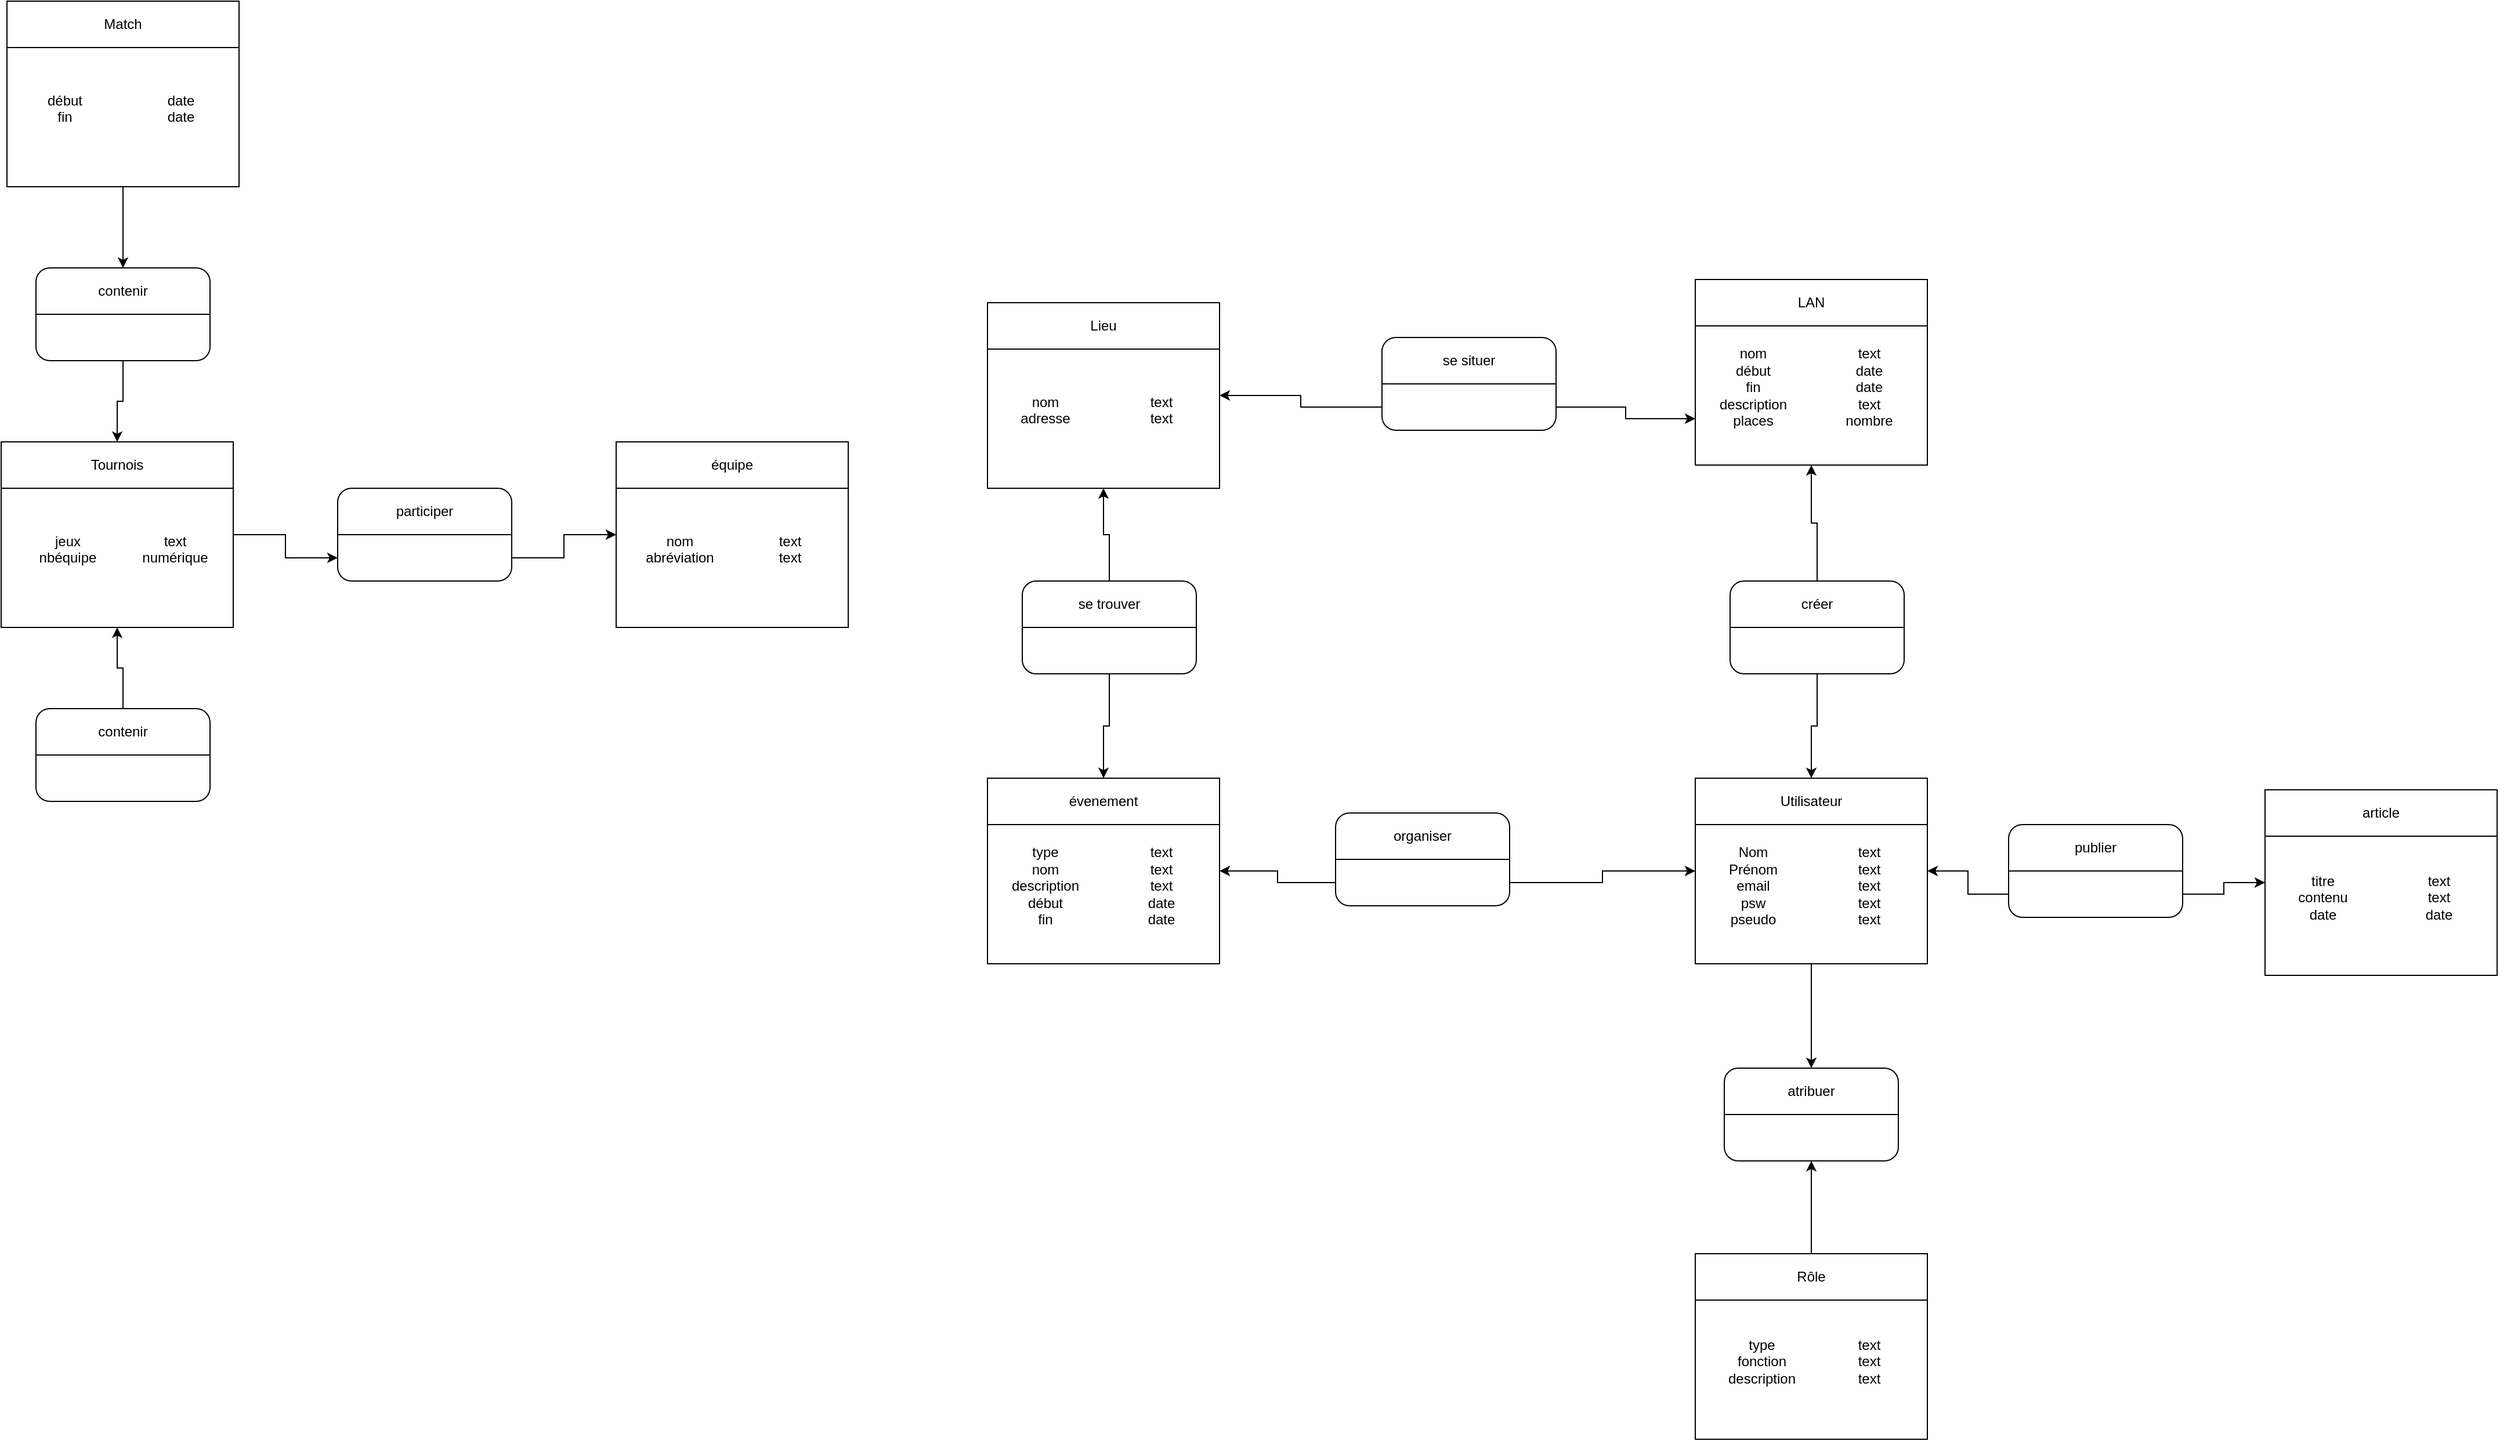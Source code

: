 <mxfile version="13.9.9" type="device"><diagram id="IcBVTlkiVaEtFfMCiGj1" name="Page-1"><mxGraphModel dx="4317" dy="3775" grid="1" gridSize="10" guides="1" tooltips="1" connect="1" arrows="1" fold="1" page="1" pageScale="1" pageWidth="827" pageHeight="1169" math="0" shadow="0"><root><mxCell id="0"/><mxCell id="1" parent="0"/><mxCell id="42uVEhHpWtXSyXZYfUMe-4" value="" style="group" parent="1" vertex="1" connectable="0"><mxGeometry x="550" y="-730" width="200" height="160" as="geometry"/></mxCell><mxCell id="42uVEhHpWtXSyXZYfUMe-1" value="" style="rounded=0;whiteSpace=wrap;html=1;" parent="42uVEhHpWtXSyXZYfUMe-4" vertex="1"><mxGeometry width="200" height="160" as="geometry"/></mxCell><mxCell id="42uVEhHpWtXSyXZYfUMe-2" value="" style="endArrow=none;html=1;exitX=0;exitY=0.25;exitDx=0;exitDy=0;entryX=1;entryY=0.25;entryDx=0;entryDy=0;" parent="42uVEhHpWtXSyXZYfUMe-4" source="42uVEhHpWtXSyXZYfUMe-1" target="42uVEhHpWtXSyXZYfUMe-1" edge="1"><mxGeometry width="50" height="50" relative="1" as="geometry"><mxPoint x="220" y="270" as="sourcePoint"/><mxPoint x="270" y="220" as="targetPoint"/></mxGeometry></mxCell><mxCell id="42uVEhHpWtXSyXZYfUMe-19" value="Utilisateur" style="text;html=1;strokeColor=none;fillColor=none;align=center;verticalAlign=middle;whiteSpace=wrap;rounded=0;" parent="42uVEhHpWtXSyXZYfUMe-4" vertex="1"><mxGeometry width="200" height="40" as="geometry"/></mxCell><mxCell id="LRCgd5qjDZAi4OJxuidk-62" value="Nom&lt;br&gt;Prénom&lt;br&gt;email&lt;br&gt;psw&lt;br&gt;pseudo&lt;br&gt;&lt;br&gt;" style="text;html=1;strokeColor=none;fillColor=none;align=center;verticalAlign=middle;whiteSpace=wrap;rounded=0;" vertex="1" parent="42uVEhHpWtXSyXZYfUMe-4"><mxGeometry y="40" width="100" height="120" as="geometry"/></mxCell><mxCell id="LRCgd5qjDZAi4OJxuidk-63" value="text&lt;br&gt;text&lt;br&gt;text&lt;br&gt;text&lt;br&gt;text&lt;br&gt;&lt;br&gt;" style="text;html=1;strokeColor=none;fillColor=none;align=center;verticalAlign=middle;whiteSpace=wrap;rounded=0;" vertex="1" parent="42uVEhHpWtXSyXZYfUMe-4"><mxGeometry x="100" y="40" width="100" height="120" as="geometry"/></mxCell><mxCell id="42uVEhHpWtXSyXZYfUMe-5" value="" style="group" parent="1" vertex="1" connectable="0"><mxGeometry x="-60" y="-1140" width="200" height="160" as="geometry"/></mxCell><mxCell id="42uVEhHpWtXSyXZYfUMe-6" value="" style="rounded=0;whiteSpace=wrap;html=1;" parent="42uVEhHpWtXSyXZYfUMe-5" vertex="1"><mxGeometry width="200" height="160" as="geometry"/></mxCell><mxCell id="42uVEhHpWtXSyXZYfUMe-7" value="" style="endArrow=none;html=1;exitX=0;exitY=0.25;exitDx=0;exitDy=0;entryX=1;entryY=0.25;entryDx=0;entryDy=0;" parent="42uVEhHpWtXSyXZYfUMe-5" source="42uVEhHpWtXSyXZYfUMe-6" target="42uVEhHpWtXSyXZYfUMe-6" edge="1"><mxGeometry width="50" height="50" relative="1" as="geometry"><mxPoint x="220" y="270" as="sourcePoint"/><mxPoint x="270" y="220" as="targetPoint"/></mxGeometry></mxCell><mxCell id="42uVEhHpWtXSyXZYfUMe-17" value="Lieu" style="text;html=1;strokeColor=none;fillColor=none;align=center;verticalAlign=middle;whiteSpace=wrap;rounded=0;" parent="42uVEhHpWtXSyXZYfUMe-5" vertex="1"><mxGeometry width="200" height="40" as="geometry"/></mxCell><mxCell id="LRCgd5qjDZAi4OJxuidk-71" value="text&lt;br&gt;text&lt;br&gt;&lt;br&gt;" style="text;html=1;strokeColor=none;fillColor=none;align=center;verticalAlign=middle;whiteSpace=wrap;rounded=0;" vertex="1" parent="42uVEhHpWtXSyXZYfUMe-5"><mxGeometry x="100" y="40" width="100" height="120" as="geometry"/></mxCell><mxCell id="42uVEhHpWtXSyXZYfUMe-9" value="" style="group" parent="1" vertex="1" connectable="0"><mxGeometry x="-380" y="-1020" width="200" height="160" as="geometry"/></mxCell><mxCell id="42uVEhHpWtXSyXZYfUMe-10" value="" style="rounded=0;whiteSpace=wrap;html=1;" parent="42uVEhHpWtXSyXZYfUMe-9" vertex="1"><mxGeometry width="200" height="160" as="geometry"/></mxCell><mxCell id="42uVEhHpWtXSyXZYfUMe-11" value="" style="endArrow=none;html=1;exitX=0;exitY=0.25;exitDx=0;exitDy=0;entryX=1;entryY=0.25;entryDx=0;entryDy=0;" parent="42uVEhHpWtXSyXZYfUMe-9" source="42uVEhHpWtXSyXZYfUMe-10" target="42uVEhHpWtXSyXZYfUMe-10" edge="1"><mxGeometry width="50" height="50" relative="1" as="geometry"><mxPoint x="220" y="270" as="sourcePoint"/><mxPoint x="270" y="220" as="targetPoint"/></mxGeometry></mxCell><mxCell id="42uVEhHpWtXSyXZYfUMe-28" value="équipe" style="text;html=1;strokeColor=none;fillColor=none;align=center;verticalAlign=middle;whiteSpace=wrap;rounded=0;" parent="42uVEhHpWtXSyXZYfUMe-9" vertex="1"><mxGeometry width="200" height="40" as="geometry"/></mxCell><mxCell id="LRCgd5qjDZAi4OJxuidk-80" value="nom&lt;br&gt;abréviation&lt;br&gt;&lt;br&gt;" style="text;html=1;strokeColor=none;fillColor=none;align=center;verticalAlign=middle;whiteSpace=wrap;rounded=0;" vertex="1" parent="42uVEhHpWtXSyXZYfUMe-9"><mxGeometry y="40" width="110" height="120" as="geometry"/></mxCell><mxCell id="LRCgd5qjDZAi4OJxuidk-81" value="text&lt;br&gt;text&lt;br&gt;&lt;br&gt;" style="text;html=1;strokeColor=none;fillColor=none;align=center;verticalAlign=middle;whiteSpace=wrap;rounded=0;" vertex="1" parent="42uVEhHpWtXSyXZYfUMe-9"><mxGeometry x="100" y="40" width="100" height="120" as="geometry"/></mxCell><mxCell id="42uVEhHpWtXSyXZYfUMe-13" value="" style="group" parent="1" vertex="1" connectable="0"><mxGeometry x="-60" y="-730" width="200" height="160" as="geometry"/></mxCell><mxCell id="42uVEhHpWtXSyXZYfUMe-14" value="" style="rounded=0;whiteSpace=wrap;html=1;" parent="42uVEhHpWtXSyXZYfUMe-13" vertex="1"><mxGeometry width="200" height="160" as="geometry"/></mxCell><mxCell id="42uVEhHpWtXSyXZYfUMe-15" value="" style="endArrow=none;html=1;exitX=0;exitY=0.25;exitDx=0;exitDy=0;entryX=1;entryY=0.25;entryDx=0;entryDy=0;" parent="42uVEhHpWtXSyXZYfUMe-13" source="42uVEhHpWtXSyXZYfUMe-14" target="42uVEhHpWtXSyXZYfUMe-14" edge="1"><mxGeometry width="50" height="50" relative="1" as="geometry"><mxPoint x="220" y="270" as="sourcePoint"/><mxPoint x="270" y="220" as="targetPoint"/></mxGeometry></mxCell><mxCell id="42uVEhHpWtXSyXZYfUMe-20" value="évenement" style="text;html=1;strokeColor=none;fillColor=none;align=center;verticalAlign=middle;whiteSpace=wrap;rounded=0;" parent="42uVEhHpWtXSyXZYfUMe-13" vertex="1"><mxGeometry width="200" height="40" as="geometry"/></mxCell><mxCell id="LRCgd5qjDZAi4OJxuidk-68" value="type&lt;br&gt;nom&lt;br&gt;description&lt;br&gt;début&lt;br&gt;fin&lt;br&gt;&lt;br&gt;" style="text;html=1;strokeColor=none;fillColor=none;align=center;verticalAlign=middle;whiteSpace=wrap;rounded=0;" vertex="1" parent="42uVEhHpWtXSyXZYfUMe-13"><mxGeometry y="40" width="100" height="120" as="geometry"/></mxCell><mxCell id="LRCgd5qjDZAi4OJxuidk-69" value="text&lt;br&gt;text&lt;br&gt;text&lt;br&gt;date&lt;br&gt;date&lt;br&gt;&lt;br&gt;" style="text;html=1;strokeColor=none;fillColor=none;align=center;verticalAlign=middle;whiteSpace=wrap;rounded=0;" vertex="1" parent="42uVEhHpWtXSyXZYfUMe-13"><mxGeometry x="100" y="40" width="100" height="120" as="geometry"/></mxCell><mxCell id="42uVEhHpWtXSyXZYfUMe-23" value="" style="group" parent="1" vertex="1" connectable="0"><mxGeometry x="550" y="-320" width="200" height="160" as="geometry"/></mxCell><mxCell id="42uVEhHpWtXSyXZYfUMe-24" value="" style="rounded=0;whiteSpace=wrap;html=1;" parent="42uVEhHpWtXSyXZYfUMe-23" vertex="1"><mxGeometry width="200" height="160" as="geometry"/></mxCell><mxCell id="42uVEhHpWtXSyXZYfUMe-25" value="" style="endArrow=none;html=1;exitX=0;exitY=0.25;exitDx=0;exitDy=0;entryX=1;entryY=0.25;entryDx=0;entryDy=0;" parent="42uVEhHpWtXSyXZYfUMe-23" source="42uVEhHpWtXSyXZYfUMe-24" target="42uVEhHpWtXSyXZYfUMe-24" edge="1"><mxGeometry width="50" height="50" relative="1" as="geometry"><mxPoint x="220" y="270" as="sourcePoint"/><mxPoint x="270" y="220" as="targetPoint"/></mxGeometry></mxCell><mxCell id="42uVEhHpWtXSyXZYfUMe-27" value="Rôle" style="text;html=1;strokeColor=none;fillColor=none;align=center;verticalAlign=middle;whiteSpace=wrap;rounded=0;" parent="42uVEhHpWtXSyXZYfUMe-23" vertex="1"><mxGeometry width="200" height="40" as="geometry"/></mxCell><mxCell id="LRCgd5qjDZAi4OJxuidk-64" value="type&lt;br&gt;fonction&lt;br&gt;description&lt;br&gt;&lt;br&gt;" style="text;html=1;strokeColor=none;fillColor=none;align=center;verticalAlign=middle;whiteSpace=wrap;rounded=0;" vertex="1" parent="42uVEhHpWtXSyXZYfUMe-23"><mxGeometry x="5" y="40" width="105" height="120" as="geometry"/></mxCell><mxCell id="LRCgd5qjDZAi4OJxuidk-65" value="text&lt;br&gt;text&lt;br&gt;text&lt;br&gt;&lt;br&gt;" style="text;html=1;strokeColor=none;fillColor=none;align=center;verticalAlign=middle;whiteSpace=wrap;rounded=0;" vertex="1" parent="42uVEhHpWtXSyXZYfUMe-23"><mxGeometry x="100" y="40" width="100" height="120" as="geometry"/></mxCell><mxCell id="42uVEhHpWtXSyXZYfUMe-29" value="" style="group" parent="1" vertex="1" connectable="0"><mxGeometry x="-910" y="-1020" width="200" height="160" as="geometry"/></mxCell><mxCell id="42uVEhHpWtXSyXZYfUMe-30" value="" style="rounded=0;whiteSpace=wrap;html=1;" parent="42uVEhHpWtXSyXZYfUMe-29" vertex="1"><mxGeometry width="200" height="160" as="geometry"/></mxCell><mxCell id="42uVEhHpWtXSyXZYfUMe-31" value="" style="endArrow=none;html=1;exitX=0;exitY=0.25;exitDx=0;exitDy=0;entryX=1;entryY=0.25;entryDx=0;entryDy=0;" parent="42uVEhHpWtXSyXZYfUMe-29" source="42uVEhHpWtXSyXZYfUMe-30" target="42uVEhHpWtXSyXZYfUMe-30" edge="1"><mxGeometry width="50" height="50" relative="1" as="geometry"><mxPoint x="220" y="270" as="sourcePoint"/><mxPoint x="270" y="220" as="targetPoint"/></mxGeometry></mxCell><mxCell id="42uVEhHpWtXSyXZYfUMe-33" value="Tournois" style="text;html=1;strokeColor=none;fillColor=none;align=center;verticalAlign=middle;whiteSpace=wrap;rounded=0;" parent="42uVEhHpWtXSyXZYfUMe-29" vertex="1"><mxGeometry width="200" height="40" as="geometry"/></mxCell><mxCell id="LRCgd5qjDZAi4OJxuidk-76" value="&lt;br&gt;jeux&lt;br&gt;nbéquipe&lt;br&gt;&lt;br&gt;&lt;br&gt;" style="text;html=1;strokeColor=none;fillColor=none;align=center;verticalAlign=middle;whiteSpace=wrap;rounded=0;" vertex="1" parent="42uVEhHpWtXSyXZYfUMe-29"><mxGeometry x="5" y="40" width="105" height="120" as="geometry"/></mxCell><mxCell id="LRCgd5qjDZAi4OJxuidk-77" value="text&lt;br&gt;numérique&lt;br&gt;&lt;br&gt;" style="text;html=1;strokeColor=none;fillColor=none;align=center;verticalAlign=middle;whiteSpace=wrap;rounded=0;" vertex="1" parent="42uVEhHpWtXSyXZYfUMe-29"><mxGeometry x="100" y="40" width="100" height="120" as="geometry"/></mxCell><mxCell id="42uVEhHpWtXSyXZYfUMe-34" value="" style="group" parent="1" vertex="1" connectable="0"><mxGeometry x="550" y="-1160" width="200" height="160" as="geometry"/></mxCell><mxCell id="42uVEhHpWtXSyXZYfUMe-35" value="" style="rounded=0;whiteSpace=wrap;html=1;" parent="42uVEhHpWtXSyXZYfUMe-34" vertex="1"><mxGeometry width="200" height="160" as="geometry"/></mxCell><mxCell id="42uVEhHpWtXSyXZYfUMe-36" value="" style="endArrow=none;html=1;exitX=0;exitY=0.25;exitDx=0;exitDy=0;entryX=1;entryY=0.25;entryDx=0;entryDy=0;" parent="42uVEhHpWtXSyXZYfUMe-34" source="42uVEhHpWtXSyXZYfUMe-35" target="42uVEhHpWtXSyXZYfUMe-35" edge="1"><mxGeometry width="50" height="50" relative="1" as="geometry"><mxPoint x="220" y="270" as="sourcePoint"/><mxPoint x="270" y="220" as="targetPoint"/></mxGeometry></mxCell><mxCell id="42uVEhHpWtXSyXZYfUMe-39" value="LAN" style="text;html=1;strokeColor=none;fillColor=none;align=center;verticalAlign=middle;whiteSpace=wrap;rounded=0;" parent="42uVEhHpWtXSyXZYfUMe-34" vertex="1"><mxGeometry width="200" height="40" as="geometry"/></mxCell><mxCell id="LRCgd5qjDZAi4OJxuidk-72" value="nom&lt;br&gt;début&lt;br&gt;fin&lt;br&gt;description&lt;br&gt;places&lt;br&gt;&lt;br&gt;" style="text;html=1;strokeColor=none;fillColor=none;align=center;verticalAlign=middle;whiteSpace=wrap;rounded=0;" vertex="1" parent="42uVEhHpWtXSyXZYfUMe-34"><mxGeometry y="40" width="100" height="120" as="geometry"/></mxCell><mxCell id="LRCgd5qjDZAi4OJxuidk-75" value="text&lt;br&gt;date&lt;br&gt;date&lt;br&gt;text&lt;br&gt;nombre&lt;br&gt;&lt;br&gt;" style="text;html=1;strokeColor=none;fillColor=none;align=center;verticalAlign=middle;whiteSpace=wrap;rounded=0;" vertex="1" parent="42uVEhHpWtXSyXZYfUMe-34"><mxGeometry x="100" y="40" width="100" height="120" as="geometry"/></mxCell><mxCell id="42uVEhHpWtXSyXZYfUMe-40" value="" style="group" parent="1" vertex="1" connectable="0"><mxGeometry x="1041" y="-720" width="200" height="160" as="geometry"/></mxCell><mxCell id="42uVEhHpWtXSyXZYfUMe-41" value="" style="rounded=0;whiteSpace=wrap;html=1;" parent="42uVEhHpWtXSyXZYfUMe-40" vertex="1"><mxGeometry width="200" height="160" as="geometry"/></mxCell><mxCell id="42uVEhHpWtXSyXZYfUMe-42" value="" style="endArrow=none;html=1;exitX=0;exitY=0.25;exitDx=0;exitDy=0;entryX=1;entryY=0.25;entryDx=0;entryDy=0;" parent="42uVEhHpWtXSyXZYfUMe-40" source="42uVEhHpWtXSyXZYfUMe-41" target="42uVEhHpWtXSyXZYfUMe-41" edge="1"><mxGeometry width="50" height="50" relative="1" as="geometry"><mxPoint x="220" y="270" as="sourcePoint"/><mxPoint x="270" y="220" as="targetPoint"/></mxGeometry></mxCell><mxCell id="42uVEhHpWtXSyXZYfUMe-44" value="article" style="text;html=1;strokeColor=none;fillColor=none;align=center;verticalAlign=middle;whiteSpace=wrap;rounded=0;" parent="42uVEhHpWtXSyXZYfUMe-40" vertex="1"><mxGeometry width="200" height="40" as="geometry"/></mxCell><mxCell id="LRCgd5qjDZAi4OJxuidk-66" value="titre&lt;br&gt;contenu&lt;br&gt;date&lt;br&gt;&lt;br&gt;" style="text;html=1;strokeColor=none;fillColor=none;align=center;verticalAlign=middle;whiteSpace=wrap;rounded=0;" vertex="1" parent="42uVEhHpWtXSyXZYfUMe-40"><mxGeometry y="40" width="100" height="120" as="geometry"/></mxCell><mxCell id="LRCgd5qjDZAi4OJxuidk-67" value="text&lt;br&gt;text&lt;br&gt;date&lt;br&gt;&lt;br&gt;" style="text;html=1;strokeColor=none;fillColor=none;align=center;verticalAlign=middle;whiteSpace=wrap;rounded=0;" vertex="1" parent="42uVEhHpWtXSyXZYfUMe-40"><mxGeometry x="100" y="40" width="100" height="120" as="geometry"/></mxCell><mxCell id="42uVEhHpWtXSyXZYfUMe-46" value="" style="group" parent="1" vertex="1" connectable="0"><mxGeometry x="-905" y="-1400" width="200" height="160" as="geometry"/></mxCell><mxCell id="42uVEhHpWtXSyXZYfUMe-47" value="" style="rounded=0;whiteSpace=wrap;html=1;" parent="42uVEhHpWtXSyXZYfUMe-46" vertex="1"><mxGeometry width="200" height="160" as="geometry"/></mxCell><mxCell id="42uVEhHpWtXSyXZYfUMe-48" value="" style="endArrow=none;html=1;exitX=0;exitY=0.25;exitDx=0;exitDy=0;entryX=1;entryY=0.25;entryDx=0;entryDy=0;" parent="42uVEhHpWtXSyXZYfUMe-46" source="42uVEhHpWtXSyXZYfUMe-47" target="42uVEhHpWtXSyXZYfUMe-47" edge="1"><mxGeometry width="50" height="50" relative="1" as="geometry"><mxPoint x="220" y="270" as="sourcePoint"/><mxPoint x="270" y="220" as="targetPoint"/></mxGeometry></mxCell><mxCell id="42uVEhHpWtXSyXZYfUMe-50" value="Match" style="text;html=1;strokeColor=none;fillColor=none;align=center;verticalAlign=middle;whiteSpace=wrap;rounded=0;" parent="42uVEhHpWtXSyXZYfUMe-46" vertex="1"><mxGeometry width="200" height="40" as="geometry"/></mxCell><mxCell id="LRCgd5qjDZAi4OJxuidk-78" value="début&lt;br&gt;fin&lt;br&gt;&lt;br&gt;" style="text;html=1;strokeColor=none;fillColor=none;align=center;verticalAlign=middle;whiteSpace=wrap;rounded=0;" vertex="1" parent="42uVEhHpWtXSyXZYfUMe-46"><mxGeometry y="40" width="100" height="120" as="geometry"/></mxCell><mxCell id="LRCgd5qjDZAi4OJxuidk-79" value="date&lt;br&gt;date&lt;br&gt;&lt;br&gt;" style="text;html=1;strokeColor=none;fillColor=none;align=center;verticalAlign=middle;whiteSpace=wrap;rounded=0;" vertex="1" parent="42uVEhHpWtXSyXZYfUMe-46"><mxGeometry x="100" y="40" width="100" height="120" as="geometry"/></mxCell><mxCell id="LRCgd5qjDZAi4OJxuidk-4" value="" style="group" vertex="1" connectable="0" parent="1"><mxGeometry x="575" y="-480" width="150" height="80" as="geometry"/></mxCell><mxCell id="LRCgd5qjDZAi4OJxuidk-1" value="" style="rounded=1;whiteSpace=wrap;html=1;" vertex="1" parent="LRCgd5qjDZAi4OJxuidk-4"><mxGeometry width="150" height="80" as="geometry"/></mxCell><mxCell id="LRCgd5qjDZAi4OJxuidk-2" value="" style="endArrow=none;html=1;exitX=0;exitY=0.5;exitDx=0;exitDy=0;entryX=1;entryY=0.5;entryDx=0;entryDy=0;" edge="1" parent="LRCgd5qjDZAi4OJxuidk-4" source="LRCgd5qjDZAi4OJxuidk-1" target="LRCgd5qjDZAi4OJxuidk-1"><mxGeometry width="50" height="50" relative="1" as="geometry"><mxPoint x="90" y="-80" as="sourcePoint"/><mxPoint x="140" y="-130" as="targetPoint"/></mxGeometry></mxCell><mxCell id="LRCgd5qjDZAi4OJxuidk-3" value="atribuer" style="text;html=1;strokeColor=none;fillColor=none;align=center;verticalAlign=middle;whiteSpace=wrap;rounded=0;" vertex="1" parent="LRCgd5qjDZAi4OJxuidk-4"><mxGeometry width="150" height="40" as="geometry"/></mxCell><mxCell id="LRCgd5qjDZAi4OJxuidk-5" style="edgeStyle=orthogonalEdgeStyle;rounded=0;orthogonalLoop=1;jettySize=auto;html=1;exitX=0.5;exitY=1;exitDx=0;exitDy=0;entryX=0.5;entryY=0;entryDx=0;entryDy=0;" edge="1" parent="1" source="42uVEhHpWtXSyXZYfUMe-1" target="LRCgd5qjDZAi4OJxuidk-3"><mxGeometry relative="1" as="geometry"/></mxCell><mxCell id="LRCgd5qjDZAi4OJxuidk-6" style="edgeStyle=orthogonalEdgeStyle;rounded=0;orthogonalLoop=1;jettySize=auto;html=1;exitX=0.5;exitY=0;exitDx=0;exitDy=0;entryX=0.5;entryY=1;entryDx=0;entryDy=0;" edge="1" parent="1" source="42uVEhHpWtXSyXZYfUMe-27" target="LRCgd5qjDZAi4OJxuidk-1"><mxGeometry relative="1" as="geometry"/></mxCell><mxCell id="LRCgd5qjDZAi4OJxuidk-7" value="" style="group" vertex="1" connectable="0" parent="1"><mxGeometry x="240" y="-700" width="150" height="80" as="geometry"/></mxCell><mxCell id="LRCgd5qjDZAi4OJxuidk-8" value="" style="rounded=1;whiteSpace=wrap;html=1;" vertex="1" parent="LRCgd5qjDZAi4OJxuidk-7"><mxGeometry width="150" height="80" as="geometry"/></mxCell><mxCell id="LRCgd5qjDZAi4OJxuidk-9" value="" style="endArrow=none;html=1;exitX=0;exitY=0.5;exitDx=0;exitDy=0;entryX=1;entryY=0.5;entryDx=0;entryDy=0;" edge="1" parent="LRCgd5qjDZAi4OJxuidk-7" source="LRCgd5qjDZAi4OJxuidk-8" target="LRCgd5qjDZAi4OJxuidk-8"><mxGeometry width="50" height="50" relative="1" as="geometry"><mxPoint x="90" y="-80" as="sourcePoint"/><mxPoint x="140" y="-130" as="targetPoint"/></mxGeometry></mxCell><mxCell id="LRCgd5qjDZAi4OJxuidk-10" value="organiser" style="text;html=1;strokeColor=none;fillColor=none;align=center;verticalAlign=middle;whiteSpace=wrap;rounded=0;" vertex="1" parent="LRCgd5qjDZAi4OJxuidk-7"><mxGeometry width="150" height="40" as="geometry"/></mxCell><mxCell id="LRCgd5qjDZAi4OJxuidk-11" style="edgeStyle=orthogonalEdgeStyle;rounded=0;orthogonalLoop=1;jettySize=auto;html=1;exitX=0;exitY=1;exitDx=0;exitDy=0;" edge="1" parent="1" source="LRCgd5qjDZAi4OJxuidk-10" target="42uVEhHpWtXSyXZYfUMe-14"><mxGeometry relative="1" as="geometry"/></mxCell><mxCell id="LRCgd5qjDZAi4OJxuidk-12" style="edgeStyle=orthogonalEdgeStyle;rounded=0;orthogonalLoop=1;jettySize=auto;html=1;exitX=1;exitY=0.75;exitDx=0;exitDy=0;" edge="1" parent="1" source="LRCgd5qjDZAi4OJxuidk-8" target="42uVEhHpWtXSyXZYfUMe-1"><mxGeometry relative="1" as="geometry"/></mxCell><mxCell id="LRCgd5qjDZAi4OJxuidk-13" value="" style="group" vertex="1" connectable="0" parent="1"><mxGeometry x="580" y="-900" width="150" height="80" as="geometry"/></mxCell><mxCell id="LRCgd5qjDZAi4OJxuidk-14" value="" style="rounded=1;whiteSpace=wrap;html=1;" vertex="1" parent="LRCgd5qjDZAi4OJxuidk-13"><mxGeometry width="150" height="80" as="geometry"/></mxCell><mxCell id="LRCgd5qjDZAi4OJxuidk-15" value="" style="endArrow=none;html=1;exitX=0;exitY=0.5;exitDx=0;exitDy=0;entryX=1;entryY=0.5;entryDx=0;entryDy=0;" edge="1" parent="LRCgd5qjDZAi4OJxuidk-13" source="LRCgd5qjDZAi4OJxuidk-14" target="LRCgd5qjDZAi4OJxuidk-14"><mxGeometry width="50" height="50" relative="1" as="geometry"><mxPoint x="90" y="-80" as="sourcePoint"/><mxPoint x="140" y="-130" as="targetPoint"/></mxGeometry></mxCell><mxCell id="LRCgd5qjDZAi4OJxuidk-16" value="créer" style="text;html=1;strokeColor=none;fillColor=none;align=center;verticalAlign=middle;whiteSpace=wrap;rounded=0;" vertex="1" parent="LRCgd5qjDZAi4OJxuidk-13"><mxGeometry width="150" height="40" as="geometry"/></mxCell><mxCell id="LRCgd5qjDZAi4OJxuidk-17" style="edgeStyle=orthogonalEdgeStyle;rounded=0;orthogonalLoop=1;jettySize=auto;html=1;exitX=0.5;exitY=1;exitDx=0;exitDy=0;entryX=0.5;entryY=0;entryDx=0;entryDy=0;" edge="1" parent="1" source="LRCgd5qjDZAi4OJxuidk-14" target="42uVEhHpWtXSyXZYfUMe-19"><mxGeometry relative="1" as="geometry"/></mxCell><mxCell id="LRCgd5qjDZAi4OJxuidk-18" style="edgeStyle=orthogonalEdgeStyle;rounded=0;orthogonalLoop=1;jettySize=auto;html=1;exitX=0.5;exitY=0;exitDx=0;exitDy=0;" edge="1" parent="1" source="LRCgd5qjDZAi4OJxuidk-16" target="42uVEhHpWtXSyXZYfUMe-35"><mxGeometry relative="1" as="geometry"/></mxCell><mxCell id="LRCgd5qjDZAi4OJxuidk-21" value="" style="group" vertex="1" connectable="0" parent="1"><mxGeometry x="-30" y="-900" width="150" height="80" as="geometry"/></mxCell><mxCell id="LRCgd5qjDZAi4OJxuidk-22" value="" style="rounded=1;whiteSpace=wrap;html=1;" vertex="1" parent="LRCgd5qjDZAi4OJxuidk-21"><mxGeometry width="150" height="80" as="geometry"/></mxCell><mxCell id="LRCgd5qjDZAi4OJxuidk-23" value="" style="endArrow=none;html=1;exitX=0;exitY=0.5;exitDx=0;exitDy=0;entryX=1;entryY=0.5;entryDx=0;entryDy=0;" edge="1" parent="LRCgd5qjDZAi4OJxuidk-21" source="LRCgd5qjDZAi4OJxuidk-22" target="LRCgd5qjDZAi4OJxuidk-22"><mxGeometry width="50" height="50" relative="1" as="geometry"><mxPoint x="90" y="-80" as="sourcePoint"/><mxPoint x="140" y="-130" as="targetPoint"/></mxGeometry></mxCell><mxCell id="LRCgd5qjDZAi4OJxuidk-25" value="" style="group" vertex="1" connectable="0" parent="1"><mxGeometry x="-880" y="-790" width="150" height="80" as="geometry"/></mxCell><mxCell id="LRCgd5qjDZAi4OJxuidk-26" value="" style="rounded=1;whiteSpace=wrap;html=1;" vertex="1" parent="LRCgd5qjDZAi4OJxuidk-25"><mxGeometry width="150" height="80" as="geometry"/></mxCell><mxCell id="LRCgd5qjDZAi4OJxuidk-27" value="" style="endArrow=none;html=1;exitX=0;exitY=0.5;exitDx=0;exitDy=0;entryX=1;entryY=0.5;entryDx=0;entryDy=0;" edge="1" parent="LRCgd5qjDZAi4OJxuidk-25" source="LRCgd5qjDZAi4OJxuidk-26" target="LRCgd5qjDZAi4OJxuidk-26"><mxGeometry width="50" height="50" relative="1" as="geometry"><mxPoint x="90" y="-80" as="sourcePoint"/><mxPoint x="140" y="-130" as="targetPoint"/></mxGeometry></mxCell><mxCell id="LRCgd5qjDZAi4OJxuidk-28" value="contenir" style="text;html=1;strokeColor=none;fillColor=none;align=center;verticalAlign=middle;whiteSpace=wrap;rounded=0;" vertex="1" parent="LRCgd5qjDZAi4OJxuidk-25"><mxGeometry width="150" height="40" as="geometry"/></mxCell><mxCell id="LRCgd5qjDZAi4OJxuidk-30" style="edgeStyle=orthogonalEdgeStyle;rounded=0;orthogonalLoop=1;jettySize=auto;html=1;exitX=0.5;exitY=0;exitDx=0;exitDy=0;" edge="1" parent="1" source="LRCgd5qjDZAi4OJxuidk-28" target="42uVEhHpWtXSyXZYfUMe-30"><mxGeometry relative="1" as="geometry"/></mxCell><mxCell id="LRCgd5qjDZAi4OJxuidk-31" value="" style="group" vertex="1" connectable="0" parent="1"><mxGeometry x="-620" y="-980" width="150" height="80" as="geometry"/></mxCell><mxCell id="LRCgd5qjDZAi4OJxuidk-32" value="" style="rounded=1;whiteSpace=wrap;html=1;" vertex="1" parent="LRCgd5qjDZAi4OJxuidk-31"><mxGeometry width="150" height="80" as="geometry"/></mxCell><mxCell id="LRCgd5qjDZAi4OJxuidk-33" value="" style="endArrow=none;html=1;exitX=0;exitY=0.5;exitDx=0;exitDy=0;entryX=1;entryY=0.5;entryDx=0;entryDy=0;" edge="1" parent="LRCgd5qjDZAi4OJxuidk-31" source="LRCgd5qjDZAi4OJxuidk-32" target="LRCgd5qjDZAi4OJxuidk-32"><mxGeometry width="50" height="50" relative="1" as="geometry"><mxPoint x="90" y="-80" as="sourcePoint"/><mxPoint x="140" y="-130" as="targetPoint"/></mxGeometry></mxCell><mxCell id="LRCgd5qjDZAi4OJxuidk-34" value="participer" style="text;html=1;strokeColor=none;fillColor=none;align=center;verticalAlign=middle;whiteSpace=wrap;rounded=0;" vertex="1" parent="LRCgd5qjDZAi4OJxuidk-31"><mxGeometry width="150" height="40" as="geometry"/></mxCell><mxCell id="LRCgd5qjDZAi4OJxuidk-37" style="edgeStyle=orthogonalEdgeStyle;rounded=0;orthogonalLoop=1;jettySize=auto;html=1;exitX=0.5;exitY=0;exitDx=0;exitDy=0;entryX=0.5;entryY=1;entryDx=0;entryDy=0;" edge="1" parent="1" source="LRCgd5qjDZAi4OJxuidk-22" target="42uVEhHpWtXSyXZYfUMe-6"><mxGeometry relative="1" as="geometry"/></mxCell><mxCell id="LRCgd5qjDZAi4OJxuidk-38" style="edgeStyle=orthogonalEdgeStyle;rounded=0;orthogonalLoop=1;jettySize=auto;html=1;exitX=0.5;exitY=1;exitDx=0;exitDy=0;entryX=0.5;entryY=0;entryDx=0;entryDy=0;" edge="1" parent="1" source="LRCgd5qjDZAi4OJxuidk-22" target="42uVEhHpWtXSyXZYfUMe-20"><mxGeometry relative="1" as="geometry"/></mxCell><mxCell id="LRCgd5qjDZAi4OJxuidk-39" value="" style="group" vertex="1" connectable="0" parent="1"><mxGeometry x="280" y="-1110" width="150" height="80" as="geometry"/></mxCell><mxCell id="LRCgd5qjDZAi4OJxuidk-40" value="" style="rounded=1;whiteSpace=wrap;html=1;" vertex="1" parent="LRCgd5qjDZAi4OJxuidk-39"><mxGeometry width="150" height="80" as="geometry"/></mxCell><mxCell id="LRCgd5qjDZAi4OJxuidk-41" value="" style="endArrow=none;html=1;exitX=0;exitY=0.5;exitDx=0;exitDy=0;entryX=1;entryY=0.5;entryDx=0;entryDy=0;" edge="1" parent="LRCgd5qjDZAi4OJxuidk-39" source="LRCgd5qjDZAi4OJxuidk-40" target="LRCgd5qjDZAi4OJxuidk-40"><mxGeometry width="50" height="50" relative="1" as="geometry"><mxPoint x="90" y="-80" as="sourcePoint"/><mxPoint x="140" y="-130" as="targetPoint"/></mxGeometry></mxCell><mxCell id="LRCgd5qjDZAi4OJxuidk-60" value="se situer" style="text;html=1;strokeColor=none;fillColor=none;align=center;verticalAlign=middle;whiteSpace=wrap;rounded=0;" vertex="1" parent="LRCgd5qjDZAi4OJxuidk-39"><mxGeometry width="150" height="40" as="geometry"/></mxCell><mxCell id="LRCgd5qjDZAi4OJxuidk-43" style="edgeStyle=orthogonalEdgeStyle;rounded=0;orthogonalLoop=1;jettySize=auto;html=1;exitX=0;exitY=0.75;exitDx=0;exitDy=0;" edge="1" parent="1" source="LRCgd5qjDZAi4OJxuidk-40" target="42uVEhHpWtXSyXZYfUMe-6"><mxGeometry relative="1" as="geometry"/></mxCell><mxCell id="LRCgd5qjDZAi4OJxuidk-44" style="edgeStyle=orthogonalEdgeStyle;rounded=0;orthogonalLoop=1;jettySize=auto;html=1;exitX=1;exitY=0.75;exitDx=0;exitDy=0;entryX=0;entryY=0.75;entryDx=0;entryDy=0;" edge="1" parent="1" source="LRCgd5qjDZAi4OJxuidk-40" target="42uVEhHpWtXSyXZYfUMe-35"><mxGeometry relative="1" as="geometry"/></mxCell><mxCell id="LRCgd5qjDZAi4OJxuidk-45" value="" style="group" vertex="1" connectable="0" parent="1"><mxGeometry x="-880" y="-1170" width="150" height="80" as="geometry"/></mxCell><mxCell id="LRCgd5qjDZAi4OJxuidk-46" value="" style="rounded=1;whiteSpace=wrap;html=1;" vertex="1" parent="LRCgd5qjDZAi4OJxuidk-45"><mxGeometry width="150" height="80" as="geometry"/></mxCell><mxCell id="LRCgd5qjDZAi4OJxuidk-47" value="" style="endArrow=none;html=1;exitX=0;exitY=0.5;exitDx=0;exitDy=0;entryX=1;entryY=0.5;entryDx=0;entryDy=0;" edge="1" parent="LRCgd5qjDZAi4OJxuidk-45" source="LRCgd5qjDZAi4OJxuidk-46" target="LRCgd5qjDZAi4OJxuidk-46"><mxGeometry width="50" height="50" relative="1" as="geometry"><mxPoint x="90" y="-80" as="sourcePoint"/><mxPoint x="140" y="-130" as="targetPoint"/></mxGeometry></mxCell><mxCell id="LRCgd5qjDZAi4OJxuidk-48" value="contenir" style="text;html=1;strokeColor=none;fillColor=none;align=center;verticalAlign=middle;whiteSpace=wrap;rounded=0;" vertex="1" parent="LRCgd5qjDZAi4OJxuidk-45"><mxGeometry width="150" height="40" as="geometry"/></mxCell><mxCell id="LRCgd5qjDZAi4OJxuidk-49" style="edgeStyle=orthogonalEdgeStyle;rounded=0;orthogonalLoop=1;jettySize=auto;html=1;exitX=1;exitY=0.5;exitDx=0;exitDy=0;entryX=0;entryY=0.75;entryDx=0;entryDy=0;" edge="1" parent="1" source="42uVEhHpWtXSyXZYfUMe-30" target="LRCgd5qjDZAi4OJxuidk-32"><mxGeometry relative="1" as="geometry"/></mxCell><mxCell id="LRCgd5qjDZAi4OJxuidk-50" style="edgeStyle=orthogonalEdgeStyle;rounded=0;orthogonalLoop=1;jettySize=auto;html=1;exitX=1;exitY=0.75;exitDx=0;exitDy=0;" edge="1" parent="1" source="LRCgd5qjDZAi4OJxuidk-32" target="42uVEhHpWtXSyXZYfUMe-10"><mxGeometry relative="1" as="geometry"/></mxCell><mxCell id="LRCgd5qjDZAi4OJxuidk-51" style="edgeStyle=orthogonalEdgeStyle;rounded=0;orthogonalLoop=1;jettySize=auto;html=1;exitX=0.5;exitY=1;exitDx=0;exitDy=0;" edge="1" parent="1" source="42uVEhHpWtXSyXZYfUMe-47"><mxGeometry relative="1" as="geometry"><mxPoint x="-805" y="-1170" as="targetPoint"/></mxGeometry></mxCell><mxCell id="LRCgd5qjDZAi4OJxuidk-52" style="edgeStyle=orthogonalEdgeStyle;rounded=0;orthogonalLoop=1;jettySize=auto;html=1;exitX=0.5;exitY=1;exitDx=0;exitDy=0;entryX=0.5;entryY=0;entryDx=0;entryDy=0;" edge="1" parent="1" source="LRCgd5qjDZAi4OJxuidk-46" target="42uVEhHpWtXSyXZYfUMe-33"><mxGeometry relative="1" as="geometry"/></mxCell><mxCell id="LRCgd5qjDZAi4OJxuidk-53" value="" style="group" vertex="1" connectable="0" parent="1"><mxGeometry x="820" y="-690" width="150" height="80" as="geometry"/></mxCell><mxCell id="LRCgd5qjDZAi4OJxuidk-54" value="" style="rounded=1;whiteSpace=wrap;html=1;" vertex="1" parent="LRCgd5qjDZAi4OJxuidk-53"><mxGeometry width="150" height="80" as="geometry"/></mxCell><mxCell id="LRCgd5qjDZAi4OJxuidk-55" value="" style="endArrow=none;html=1;exitX=0;exitY=0.5;exitDx=0;exitDy=0;entryX=1;entryY=0.5;entryDx=0;entryDy=0;" edge="1" parent="LRCgd5qjDZAi4OJxuidk-53" source="LRCgd5qjDZAi4OJxuidk-54" target="LRCgd5qjDZAi4OJxuidk-54"><mxGeometry width="50" height="50" relative="1" as="geometry"><mxPoint x="90" y="-80" as="sourcePoint"/><mxPoint x="140" y="-130" as="targetPoint"/></mxGeometry></mxCell><mxCell id="LRCgd5qjDZAi4OJxuidk-56" value="publier" style="text;html=1;strokeColor=none;fillColor=none;align=center;verticalAlign=middle;whiteSpace=wrap;rounded=0;" vertex="1" parent="LRCgd5qjDZAi4OJxuidk-53"><mxGeometry width="150" height="40" as="geometry"/></mxCell><mxCell id="LRCgd5qjDZAi4OJxuidk-57" style="edgeStyle=orthogonalEdgeStyle;rounded=0;orthogonalLoop=1;jettySize=auto;html=1;exitX=0;exitY=0.75;exitDx=0;exitDy=0;" edge="1" parent="1" source="LRCgd5qjDZAi4OJxuidk-54" target="42uVEhHpWtXSyXZYfUMe-1"><mxGeometry relative="1" as="geometry"/></mxCell><mxCell id="LRCgd5qjDZAi4OJxuidk-58" style="edgeStyle=orthogonalEdgeStyle;rounded=0;orthogonalLoop=1;jettySize=auto;html=1;exitX=1;exitY=0.75;exitDx=0;exitDy=0;" edge="1" parent="1" source="LRCgd5qjDZAi4OJxuidk-54" target="42uVEhHpWtXSyXZYfUMe-41"><mxGeometry relative="1" as="geometry"/></mxCell><mxCell id="LRCgd5qjDZAi4OJxuidk-59" value="se trouver" style="text;html=1;strokeColor=none;fillColor=none;align=center;verticalAlign=middle;whiteSpace=wrap;rounded=0;" vertex="1" parent="1"><mxGeometry x="-30" y="-900" width="150" height="40" as="geometry"/></mxCell><mxCell id="LRCgd5qjDZAi4OJxuidk-70" value="nom&lt;br&gt;adresse&lt;br&gt;&lt;br&gt;" style="text;html=1;strokeColor=none;fillColor=none;align=center;verticalAlign=middle;whiteSpace=wrap;rounded=0;" vertex="1" parent="1"><mxGeometry x="-60" y="-1100" width="100" height="120" as="geometry"/></mxCell></root></mxGraphModel></diagram></mxfile>